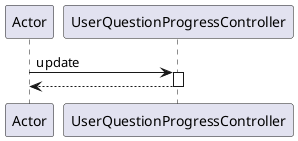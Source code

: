 @startuml
participant Actor
Actor -> UserQuestionProgressController : update
activate UserQuestionProgressController
return
@enduml